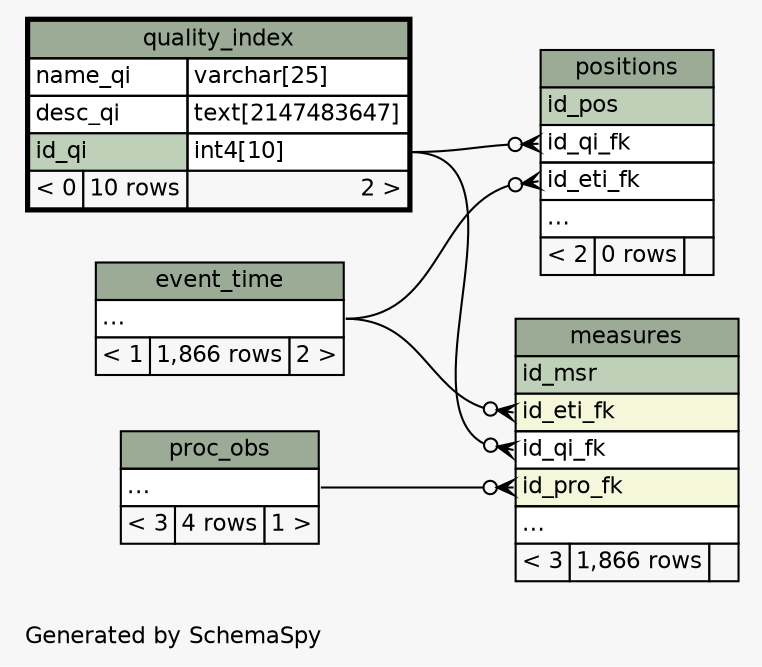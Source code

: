 // dot 2.36.0 on Linux 3.16.7-031607-generic
// SchemaSpy rev Unknown
digraph "twoDegreesRelationshipsDiagram" {
  graph [
    rankdir="RL"
    bgcolor="#f7f7f7"
    label="\nGenerated by SchemaSpy"
    labeljust="l"
    nodesep="0.18"
    ranksep="0.46"
    fontname="Helvetica"
    fontsize="11"
  ];
  node [
    fontname="Helvetica"
    fontsize="11"
    shape="plaintext"
  ];
  edge [
    arrowsize="0.8"
  ];
  "measures":"id_eti_fk":w -> "event_time":"elipses":e [arrowhead=none dir=back arrowtail=crowodot];
  "measures":"id_pro_fk":w -> "proc_obs":"elipses":e [arrowhead=none dir=back arrowtail=crowodot];
  "measures":"id_qi_fk":w -> "quality_index":"id_qi.type":e [arrowhead=none dir=back arrowtail=crowodot];
  "positions":"id_eti_fk":w -> "event_time":"elipses":e [arrowhead=none dir=back arrowtail=crowodot];
  "positions":"id_qi_fk":w -> "quality_index":"id_qi.type":e [arrowhead=none dir=back arrowtail=crowodot];
  "event_time" [
    label=<
    <TABLE BORDER="0" CELLBORDER="1" CELLSPACING="0" BGCOLOR="#ffffff">
      <TR><TD COLSPAN="3" BGCOLOR="#9bab96" ALIGN="CENTER">event_time</TD></TR>
      <TR><TD PORT="elipses" COLSPAN="3" ALIGN="LEFT">...</TD></TR>
      <TR><TD ALIGN="LEFT" BGCOLOR="#f7f7f7">&lt; 1</TD><TD ALIGN="RIGHT" BGCOLOR="#f7f7f7">1,866 rows</TD><TD ALIGN="RIGHT" BGCOLOR="#f7f7f7">2 &gt;</TD></TR>
    </TABLE>>
    URL="event_time.html"
    tooltip="event_time"
  ];
  "measures" [
    label=<
    <TABLE BORDER="0" CELLBORDER="1" CELLSPACING="0" BGCOLOR="#ffffff">
      <TR><TD COLSPAN="3" BGCOLOR="#9bab96" ALIGN="CENTER">measures</TD></TR>
      <TR><TD PORT="id_msr" COLSPAN="3" BGCOLOR="#bed1b8" ALIGN="LEFT">id_msr</TD></TR>
      <TR><TD PORT="id_eti_fk" COLSPAN="3" BGCOLOR="#f4f7da" ALIGN="LEFT">id_eti_fk</TD></TR>
      <TR><TD PORT="id_qi_fk" COLSPAN="3" ALIGN="LEFT">id_qi_fk</TD></TR>
      <TR><TD PORT="id_pro_fk" COLSPAN="3" BGCOLOR="#f4f7da" ALIGN="LEFT">id_pro_fk</TD></TR>
      <TR><TD PORT="elipses" COLSPAN="3" ALIGN="LEFT">...</TD></TR>
      <TR><TD ALIGN="LEFT" BGCOLOR="#f7f7f7">&lt; 3</TD><TD ALIGN="RIGHT" BGCOLOR="#f7f7f7">1,866 rows</TD><TD ALIGN="RIGHT" BGCOLOR="#f7f7f7">  </TD></TR>
    </TABLE>>
    URL="measures.html"
    tooltip="measures"
  ];
  "positions" [
    label=<
    <TABLE BORDER="0" CELLBORDER="1" CELLSPACING="0" BGCOLOR="#ffffff">
      <TR><TD COLSPAN="3" BGCOLOR="#9bab96" ALIGN="CENTER">positions</TD></TR>
      <TR><TD PORT="id_pos" COLSPAN="3" BGCOLOR="#bed1b8" ALIGN="LEFT">id_pos</TD></TR>
      <TR><TD PORT="id_qi_fk" COLSPAN="3" ALIGN="LEFT">id_qi_fk</TD></TR>
      <TR><TD PORT="id_eti_fk" COLSPAN="3" ALIGN="LEFT">id_eti_fk</TD></TR>
      <TR><TD PORT="elipses" COLSPAN="3" ALIGN="LEFT">...</TD></TR>
      <TR><TD ALIGN="LEFT" BGCOLOR="#f7f7f7">&lt; 2</TD><TD ALIGN="RIGHT" BGCOLOR="#f7f7f7">0 rows</TD><TD ALIGN="RIGHT" BGCOLOR="#f7f7f7">  </TD></TR>
    </TABLE>>
    URL="positions.html"
    tooltip="positions"
  ];
  "proc_obs" [
    label=<
    <TABLE BORDER="0" CELLBORDER="1" CELLSPACING="0" BGCOLOR="#ffffff">
      <TR><TD COLSPAN="3" BGCOLOR="#9bab96" ALIGN="CENTER">proc_obs</TD></TR>
      <TR><TD PORT="elipses" COLSPAN="3" ALIGN="LEFT">...</TD></TR>
      <TR><TD ALIGN="LEFT" BGCOLOR="#f7f7f7">&lt; 3</TD><TD ALIGN="RIGHT" BGCOLOR="#f7f7f7">4 rows</TD><TD ALIGN="RIGHT" BGCOLOR="#f7f7f7">1 &gt;</TD></TR>
    </TABLE>>
    URL="proc_obs.html"
    tooltip="proc_obs"
  ];
  "quality_index" [
    label=<
    <TABLE BORDER="2" CELLBORDER="1" CELLSPACING="0" BGCOLOR="#ffffff">
      <TR><TD COLSPAN="3" BGCOLOR="#9bab96" ALIGN="CENTER">quality_index</TD></TR>
      <TR><TD PORT="name_qi" COLSPAN="2" ALIGN="LEFT">name_qi</TD><TD PORT="name_qi.type" ALIGN="LEFT">varchar[25]</TD></TR>
      <TR><TD PORT="desc_qi" COLSPAN="2" ALIGN="LEFT">desc_qi</TD><TD PORT="desc_qi.type" ALIGN="LEFT">text[2147483647]</TD></TR>
      <TR><TD PORT="id_qi" COLSPAN="2" BGCOLOR="#bed1b8" ALIGN="LEFT">id_qi</TD><TD PORT="id_qi.type" ALIGN="LEFT">int4[10]</TD></TR>
      <TR><TD ALIGN="LEFT" BGCOLOR="#f7f7f7">&lt; 0</TD><TD ALIGN="RIGHT" BGCOLOR="#f7f7f7">10 rows</TD><TD ALIGN="RIGHT" BGCOLOR="#f7f7f7">2 &gt;</TD></TR>
    </TABLE>>
    URL="quality_index.html"
    tooltip="quality_index"
  ];
}
